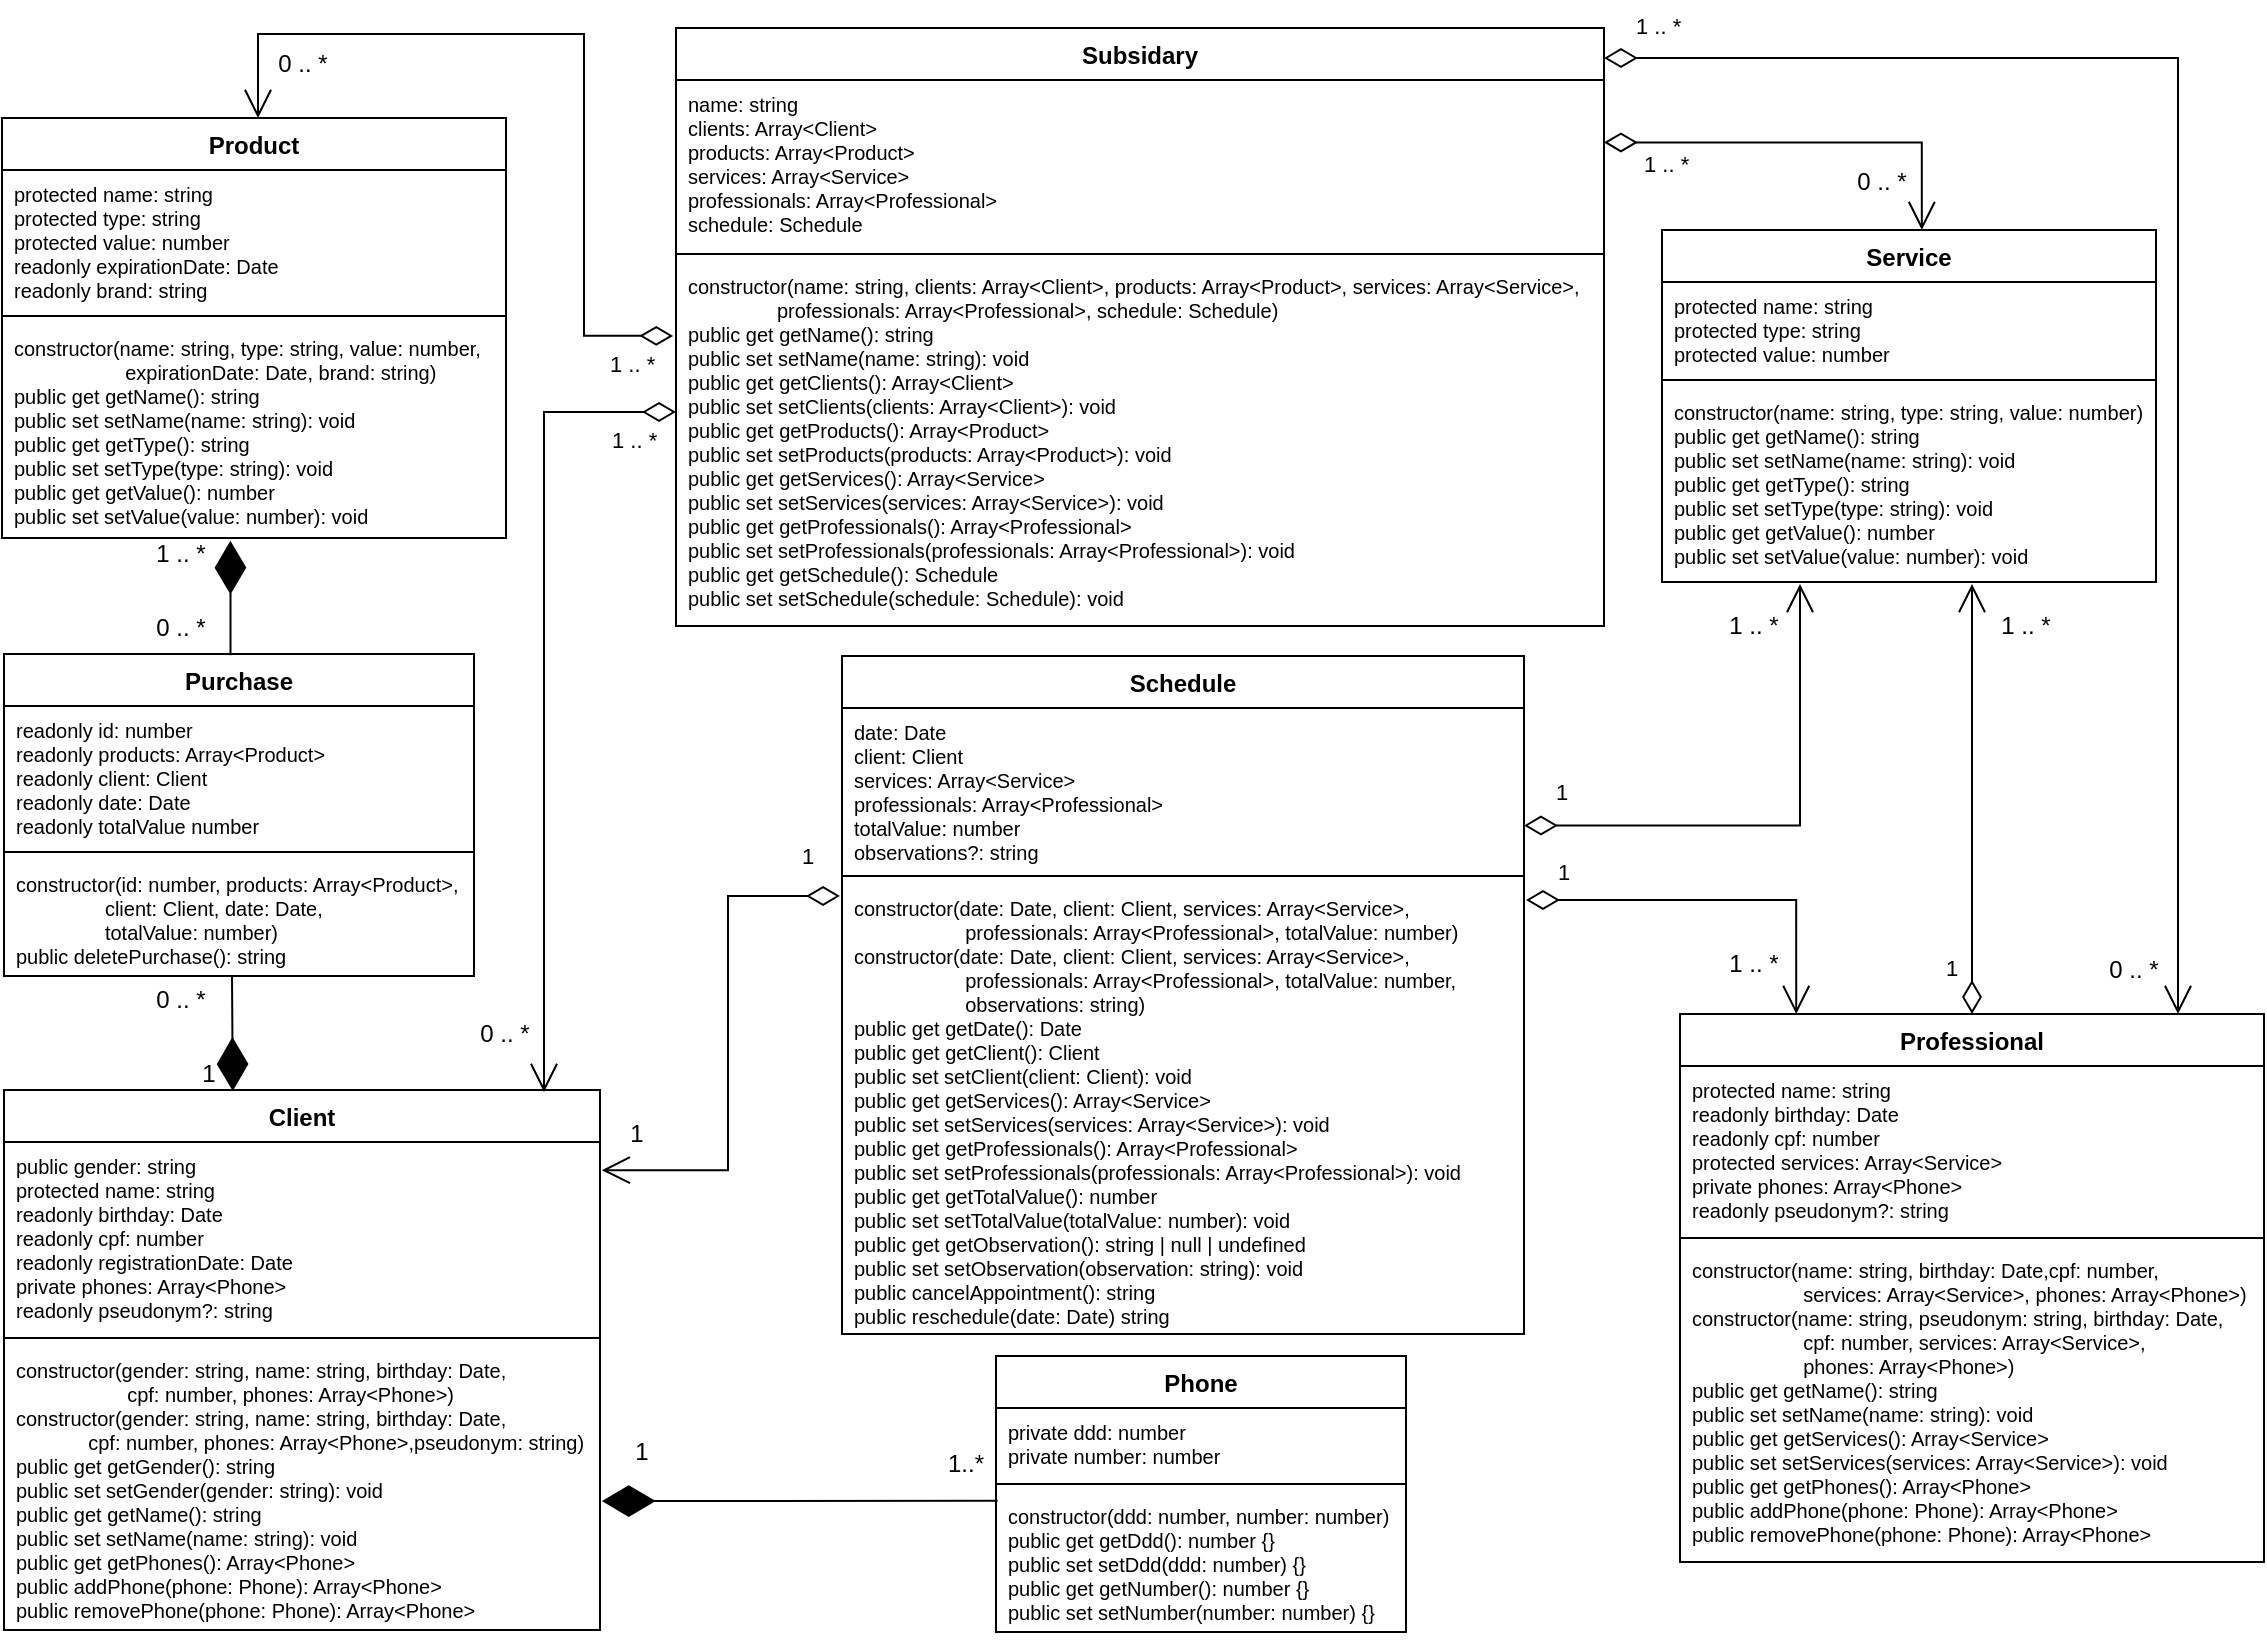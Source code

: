 <mxfile version="15.6.2" type="device"><diagram id="pfqFY5fHfjszVupZMJbI" name="Page-1"><mxGraphModel dx="1703" dy="805" grid="0" gridSize="10" guides="1" tooltips="1" connect="1" arrows="1" fold="1" page="1" pageScale="1" pageWidth="1169" pageHeight="827" math="0" shadow="0"><root><mxCell id="0"/><mxCell id="1" parent="0"/><mxCell id="DCEOUbxrcqqiR9hDjbc1-15" value="Client" style="swimlane;fontStyle=1;align=center;verticalAlign=top;childLayout=stackLayout;horizontal=1;startSize=26;horizontalStack=0;resizeParent=1;resizeParentMax=0;resizeLast=0;collapsible=1;marginBottom=0;" parent="1" vertex="1"><mxGeometry x="14" y="544" width="298" height="270" as="geometry"/></mxCell><mxCell id="DCEOUbxrcqqiR9hDjbc1-16" value="public gender: string&#10;protected name: string&#10;readonly birthday: Date&#10;readonly cpf: number&#10;readonly registrationDate: Date&#10;private phones: Array&lt;Phone&gt;&#10;readonly pseudonym?: string" style="text;strokeColor=none;fillColor=none;align=left;verticalAlign=top;spacingLeft=4;spacingRight=4;overflow=hidden;rotatable=0;points=[[0,0.5],[1,0.5]];portConstraint=eastwest;fontSize=10;" parent="DCEOUbxrcqqiR9hDjbc1-15" vertex="1"><mxGeometry y="26" width="298" height="94" as="geometry"/></mxCell><mxCell id="DCEOUbxrcqqiR9hDjbc1-17" value="" style="line;strokeWidth=1;fillColor=none;align=left;verticalAlign=middle;spacingTop=-1;spacingLeft=3;spacingRight=3;rotatable=0;labelPosition=right;points=[];portConstraint=eastwest;" parent="DCEOUbxrcqqiR9hDjbc1-15" vertex="1"><mxGeometry y="120" width="298" height="8" as="geometry"/></mxCell><mxCell id="DCEOUbxrcqqiR9hDjbc1-18" value="constructor(gender: string, name: string, birthday: Date,&#10;                    cpf: number, phones: Array&lt;Phone&gt;)&#10;constructor(gender: string, name: string, birthday: Date,&#10;             cpf: number, phones: Array&lt;Phone&gt;,pseudonym: string)&#10;public get getGender(): string&#10;public set setGender(gender: string): void&#10;public get getName(): string &#10;public set setName(name: string): void&#10;public get getPhones(): Array&lt;Phone&gt;&#10;public addPhone(phone: Phone): Array&lt;Phone&gt;&#10;public removePhone(phone: Phone): Array&lt;Phone&gt;" style="text;strokeColor=none;fillColor=none;align=left;verticalAlign=top;spacingLeft=4;spacingRight=4;overflow=hidden;rotatable=0;points=[[0,0.5],[1,0.5]];portConstraint=eastwest;fontSize=10;" parent="DCEOUbxrcqqiR9hDjbc1-15" vertex="1"><mxGeometry y="128" width="298" height="142" as="geometry"/></mxCell><mxCell id="DCEOUbxrcqqiR9hDjbc1-20" value="Phone" style="swimlane;fontStyle=1;align=center;verticalAlign=top;childLayout=stackLayout;horizontal=1;startSize=26;horizontalStack=0;resizeParent=1;resizeParentMax=0;resizeLast=0;collapsible=1;marginBottom=0;" parent="1" vertex="1"><mxGeometry x="510" y="677" width="205" height="138" as="geometry"/></mxCell><mxCell id="DCEOUbxrcqqiR9hDjbc1-21" value="private ddd: number&#10;private number: number" style="text;strokeColor=none;fillColor=none;align=left;verticalAlign=top;spacingLeft=4;spacingRight=4;overflow=hidden;rotatable=0;points=[[0,0.5],[1,0.5]];portConstraint=eastwest;fontSize=10;" parent="DCEOUbxrcqqiR9hDjbc1-20" vertex="1"><mxGeometry y="26" width="205" height="34" as="geometry"/></mxCell><mxCell id="DCEOUbxrcqqiR9hDjbc1-22" value="" style="line;strokeWidth=1;fillColor=none;align=left;verticalAlign=middle;spacingTop=-1;spacingLeft=3;spacingRight=3;rotatable=0;labelPosition=right;points=[];portConstraint=eastwest;" parent="DCEOUbxrcqqiR9hDjbc1-20" vertex="1"><mxGeometry y="60" width="205" height="8" as="geometry"/></mxCell><mxCell id="DCEOUbxrcqqiR9hDjbc1-23" value="constructor(ddd: number, number: number)&#10;public get getDdd(): number {}&#10;public set setDdd(ddd: number) {}&#10;public get getNumber(): number {}&#10;public set setNumber(number: number) {}" style="text;strokeColor=none;fillColor=none;align=left;verticalAlign=top;spacingLeft=4;spacingRight=4;overflow=hidden;rotatable=0;points=[[0,0.5],[1,0.5]];portConstraint=eastwest;fontSize=10;" parent="DCEOUbxrcqqiR9hDjbc1-20" vertex="1"><mxGeometry y="68" width="205" height="70" as="geometry"/></mxCell><mxCell id="DCEOUbxrcqqiR9hDjbc1-29" value="" style="endArrow=diamondThin;endFill=1;endSize=24;html=1;exitX=0.004;exitY=0.063;exitDx=0;exitDy=0;exitPerimeter=0;entryX=1.003;entryY=0.546;entryDx=0;entryDy=0;entryPerimeter=0;" parent="1" target="DCEOUbxrcqqiR9hDjbc1-18" edge="1" source="DCEOUbxrcqqiR9hDjbc1-23"><mxGeometry width="160" relative="1" as="geometry"><mxPoint x="529.0" y="733.443" as="sourcePoint"/><mxPoint x="374" y="730.925" as="targetPoint"/></mxGeometry></mxCell><mxCell id="pPMJ0jlbDsk_g_ZoYtKR-1" value="Product" style="swimlane;fontStyle=1;align=center;verticalAlign=top;childLayout=stackLayout;horizontal=1;startSize=26;horizontalStack=0;resizeParent=1;resizeParentMax=0;resizeLast=0;collapsible=1;marginBottom=0;" parent="1" vertex="1"><mxGeometry x="13" y="58" width="252" height="210" as="geometry"/></mxCell><mxCell id="pPMJ0jlbDsk_g_ZoYtKR-2" value="protected name: string&#10;protected type: string&#10;protected value: number&#10;readonly expirationDate: Date&#10;readonly brand: string" style="text;strokeColor=none;fillColor=none;align=left;verticalAlign=top;spacingLeft=4;spacingRight=4;overflow=hidden;rotatable=0;points=[[0,0.5],[1,0.5]];portConstraint=eastwest;fontSize=10;" parent="pPMJ0jlbDsk_g_ZoYtKR-1" vertex="1"><mxGeometry y="26" width="252" height="69" as="geometry"/></mxCell><mxCell id="pPMJ0jlbDsk_g_ZoYtKR-3" value="" style="line;strokeWidth=1;fillColor=none;align=left;verticalAlign=middle;spacingTop=-1;spacingLeft=3;spacingRight=3;rotatable=0;labelPosition=right;points=[];portConstraint=eastwest;" parent="pPMJ0jlbDsk_g_ZoYtKR-1" vertex="1"><mxGeometry y="95" width="252" height="8" as="geometry"/></mxCell><mxCell id="pPMJ0jlbDsk_g_ZoYtKR-4" value="constructor(name: string, type: string, value: number, &#10;                    expirationDate: Date, brand: string)&#10;public get getName(): string&#10;public set setName(name: string): void&#10;public get getType(): string &#10;public set setType(type: string): void&#10;public get getValue(): number&#10;public set setValue(value: number): void" style="text;strokeColor=none;fillColor=none;align=left;verticalAlign=top;spacingLeft=4;spacingRight=4;overflow=hidden;rotatable=0;points=[[0,0.5],[1,0.5]];portConstraint=eastwest;fontSize=10;" parent="pPMJ0jlbDsk_g_ZoYtKR-1" vertex="1"><mxGeometry y="103" width="252" height="107" as="geometry"/></mxCell><mxCell id="pPMJ0jlbDsk_g_ZoYtKR-5" value="Service" style="swimlane;fontStyle=1;align=center;verticalAlign=top;childLayout=stackLayout;horizontal=1;startSize=26;horizontalStack=0;resizeParent=1;resizeParentMax=0;resizeLast=0;collapsible=1;marginBottom=0;" parent="1" vertex="1"><mxGeometry x="843" y="114" width="247" height="176" as="geometry"/></mxCell><mxCell id="pPMJ0jlbDsk_g_ZoYtKR-6" value="protected name: string&#10;protected type: string&#10;protected value: number&#10;" style="text;strokeColor=none;fillColor=none;align=left;verticalAlign=top;spacingLeft=4;spacingRight=4;overflow=hidden;rotatable=0;points=[[0,0.5],[1,0.5]];portConstraint=eastwest;fontSize=10;" parent="pPMJ0jlbDsk_g_ZoYtKR-5" vertex="1"><mxGeometry y="26" width="247" height="45" as="geometry"/></mxCell><mxCell id="pPMJ0jlbDsk_g_ZoYtKR-7" value="" style="line;strokeWidth=1;fillColor=none;align=left;verticalAlign=middle;spacingTop=-1;spacingLeft=3;spacingRight=3;rotatable=0;labelPosition=right;points=[];portConstraint=eastwest;" parent="pPMJ0jlbDsk_g_ZoYtKR-5" vertex="1"><mxGeometry y="71" width="247" height="8" as="geometry"/></mxCell><mxCell id="pPMJ0jlbDsk_g_ZoYtKR-8" value="constructor(name: string, type: string, value: number)&#10;public get getName(): string&#10;public set setName(name: string): void&#10;public get getType(): string&#10;public set setType(type: string): void&#10;public get getValue(): number&#10;public set setValue(value: number): void" style="text;strokeColor=none;fillColor=none;align=left;verticalAlign=top;spacingLeft=4;spacingRight=4;overflow=hidden;rotatable=0;points=[[0,0.5],[1,0.5]];portConstraint=eastwest;fontSize=10;" parent="pPMJ0jlbDsk_g_ZoYtKR-5" vertex="1"><mxGeometry y="79" width="247" height="97" as="geometry"/></mxCell><mxCell id="KaqVzat7koy_mMP3VS6b-1" value="Professional" style="swimlane;fontStyle=1;align=center;verticalAlign=top;childLayout=stackLayout;horizontal=1;startSize=26;horizontalStack=0;resizeParent=1;resizeParentMax=0;resizeLast=0;collapsible=1;marginBottom=0;" parent="1" vertex="1"><mxGeometry x="852" y="506" width="292" height="274" as="geometry"/></mxCell><mxCell id="KaqVzat7koy_mMP3VS6b-2" value="protected name: string&#10;readonly birthday: Date&#10;readonly cpf: number&#10;protected services: Array&lt;Service&gt;&#10;private phones: Array&lt;Phone&gt;&#10;readonly pseudonym?: string" style="text;strokeColor=none;fillColor=none;align=left;verticalAlign=top;spacingLeft=4;spacingRight=4;overflow=hidden;rotatable=0;points=[[0,0.5],[1,0.5]];portConstraint=eastwest;fontSize=10;" parent="KaqVzat7koy_mMP3VS6b-1" vertex="1"><mxGeometry y="26" width="292" height="82" as="geometry"/></mxCell><mxCell id="KaqVzat7koy_mMP3VS6b-3" value="" style="line;strokeWidth=1;fillColor=none;align=left;verticalAlign=middle;spacingTop=-1;spacingLeft=3;spacingRight=3;rotatable=0;labelPosition=right;points=[];portConstraint=eastwest;" parent="KaqVzat7koy_mMP3VS6b-1" vertex="1"><mxGeometry y="108" width="292" height="8" as="geometry"/></mxCell><mxCell id="KaqVzat7koy_mMP3VS6b-4" value="constructor(name: string, birthday: Date,cpf: number,&#10;                    services: Array&lt;Service&gt;, phones: Array&lt;Phone&gt;)&#10;constructor(name: string, pseudonym: string, birthday: Date,&#10;                    cpf: number, services: Array&lt;Service&gt;, &#10;                    phones: Array&lt;Phone&gt;)&#10;public get getName(): string&#10;public set setName(name: string): void&#10;public get getServices(): Array&lt;Service&gt;&#10;public set setServices(services: Array&lt;Service&gt;): void&#10;public get getPhones(): Array&lt;Phone&gt;&#10;public addPhone(phone: Phone): Array&lt;Phone&gt;&#10;public removePhone(phone: Phone): Array&lt;Phone&gt;" style="text;strokeColor=none;fillColor=none;align=left;verticalAlign=top;spacingLeft=4;spacingRight=4;overflow=hidden;rotatable=0;points=[[0,0.5],[1,0.5]];portConstraint=eastwest;fontSize=10;" parent="KaqVzat7koy_mMP3VS6b-1" vertex="1"><mxGeometry y="116" width="292" height="158" as="geometry"/></mxCell><mxCell id="KaqVzat7koy_mMP3VS6b-5" value="Schedule" style="swimlane;fontStyle=1;align=center;verticalAlign=top;childLayout=stackLayout;horizontal=1;startSize=26;horizontalStack=0;resizeParent=1;resizeParentMax=0;resizeLast=0;collapsible=1;marginBottom=0;" parent="1" vertex="1"><mxGeometry x="433" y="327" width="341" height="339" as="geometry"/></mxCell><mxCell id="KaqVzat7koy_mMP3VS6b-6" value="date: Date&#10;client: Client&#10;services: Array&lt;Service&gt;&#10;professionals: Array&lt;Professional&gt;&#10;totalValue: number&#10;observations?: string" style="text;strokeColor=none;fillColor=none;align=left;verticalAlign=top;spacingLeft=4;spacingRight=4;overflow=hidden;rotatable=0;points=[[0,0.5],[1,0.5]];portConstraint=eastwest;fontSize=10;" parent="KaqVzat7koy_mMP3VS6b-5" vertex="1"><mxGeometry y="26" width="341" height="80" as="geometry"/></mxCell><mxCell id="KaqVzat7koy_mMP3VS6b-7" value="" style="line;strokeWidth=1;fillColor=none;align=left;verticalAlign=middle;spacingTop=-1;spacingLeft=3;spacingRight=3;rotatable=0;labelPosition=right;points=[];portConstraint=eastwest;" parent="KaqVzat7koy_mMP3VS6b-5" vertex="1"><mxGeometry y="106" width="341" height="8" as="geometry"/></mxCell><mxCell id="KaqVzat7koy_mMP3VS6b-8" value="constructor(date: Date, client: Client, services: Array&lt;Service&gt;,&#10;                    professionals: Array&lt;Professional&gt;, totalValue: number)&#10;constructor(date: Date, client: Client, services: Array&lt;Service&gt;,&#10;                    professionals: Array&lt;Professional&gt;, totalValue: number,&#10;                    observations: string)&#10;public get getDate(): Date&#10;public get getClient(): Client&#10;public set setClient(client: Client): void&#10;public get getServices(): Array&lt;Service&gt;&#10;public set setServices(services: Array&lt;Service&gt;): void&#10;public get getProfessionals(): Array&lt;Professional&gt;&#10;public set setProfessionals(professionals: Array&lt;Professional&gt;): void&#10;public get getTotalValue(): number&#10;public set setTotalValue(totalValue: number): void&#10;public get getObservation(): string | null | undefined&#10;public set setObservation(observation: string): void&#10;public cancelAppointment(): string&#10;public reschedule(date: Date) string&#10;" style="text;strokeColor=none;fillColor=none;align=left;verticalAlign=top;spacingLeft=4;spacingRight=4;overflow=hidden;rotatable=0;points=[[0,0.5],[1,0.5]];portConstraint=eastwest;fontSize=10;" parent="KaqVzat7koy_mMP3VS6b-5" vertex="1"><mxGeometry y="114" width="341" height="225" as="geometry"/></mxCell><mxCell id="fmBWl2r2HSNdvhNMbQ-U-1" value="1" style="text;html=1;strokeColor=none;fillColor=none;align=center;verticalAlign=middle;whiteSpace=wrap;rounded=0;" parent="1" vertex="1"><mxGeometry x="323" y="710" width="20" height="30" as="geometry"/></mxCell><mxCell id="fmBWl2r2HSNdvhNMbQ-U-2" value="1..*" style="text;html=1;strokeColor=none;fillColor=none;align=center;verticalAlign=middle;whiteSpace=wrap;rounded=0;" parent="1" vertex="1"><mxGeometry x="485" y="716" width="20" height="30" as="geometry"/></mxCell><mxCell id="fmBWl2r2HSNdvhNMbQ-U-13" value="1" style="endArrow=open;html=1;endSize=12;startArrow=diamondThin;startSize=14;startFill=0;edgeStyle=orthogonalEdgeStyle;align=left;verticalAlign=bottom;rounded=0;exitX=1;exitY=0.25;exitDx=0;exitDy=0;" parent="1" source="KaqVzat7koy_mMP3VS6b-5" edge="1"><mxGeometry x="-0.897" y="8" relative="1" as="geometry"><mxPoint x="810" y="359" as="sourcePoint"/><mxPoint x="912" y="291" as="targetPoint"/><Array as="points"><mxPoint x="912" y="412"/></Array><mxPoint as="offset"/></mxGeometry></mxCell><mxCell id="fmBWl2r2HSNdvhNMbQ-U-15" value="1 .. *" style="text;html=1;strokeColor=none;fillColor=none;align=center;verticalAlign=middle;whiteSpace=wrap;rounded=0;" parent="1" vertex="1"><mxGeometry x="859" y="297" width="60" height="30" as="geometry"/></mxCell><mxCell id="fmBWl2r2HSNdvhNMbQ-U-17" value="1" style="endArrow=open;html=1;endSize=12;startArrow=diamondThin;startSize=14;startFill=0;edgeStyle=orthogonalEdgeStyle;align=left;verticalAlign=bottom;rounded=0;entryX=0.199;entryY=0;entryDx=0;entryDy=0;entryPerimeter=0;" parent="1" edge="1" target="KaqVzat7koy_mMP3VS6b-1"><mxGeometry x="-0.859" y="5" relative="1" as="geometry"><mxPoint x="775" y="449" as="sourcePoint"/><mxPoint x="968" y="506" as="targetPoint"/><Array as="points"><mxPoint x="910" y="449"/></Array><mxPoint as="offset"/></mxGeometry></mxCell><mxCell id="fmBWl2r2HSNdvhNMbQ-U-18" value="1 .. *" style="text;html=1;strokeColor=none;fillColor=none;align=center;verticalAlign=middle;whiteSpace=wrap;rounded=0;" parent="1" vertex="1"><mxGeometry x="859" y="466" width="60" height="30" as="geometry"/></mxCell><mxCell id="fmBWl2r2HSNdvhNMbQ-U-19" value="1" style="endArrow=open;html=1;endSize=12;startArrow=diamondThin;startSize=14;startFill=0;edgeStyle=orthogonalEdgeStyle;align=left;verticalAlign=bottom;rounded=0;exitX=0.5;exitY=0;exitDx=0;exitDy=0;" parent="1" edge="1" source="KaqVzat7koy_mMP3VS6b-1"><mxGeometry x="-0.869" y="15" relative="1" as="geometry"><mxPoint x="1057" y="506" as="sourcePoint"/><mxPoint x="998" y="291" as="targetPoint"/><Array as="points"><mxPoint x="998" y="324"/><mxPoint x="998" y="324"/></Array><mxPoint as="offset"/></mxGeometry></mxCell><mxCell id="fmBWl2r2HSNdvhNMbQ-U-20" value="1 .. *" style="text;html=1;strokeColor=none;fillColor=none;align=center;verticalAlign=middle;whiteSpace=wrap;rounded=0;" parent="1" vertex="1"><mxGeometry x="995" y="297" width="60" height="30" as="geometry"/></mxCell><mxCell id="fmBWl2r2HSNdvhNMbQ-U-21" value="1" style="endArrow=open;html=1;endSize=12;startArrow=diamondThin;startSize=14;startFill=0;edgeStyle=orthogonalEdgeStyle;align=left;verticalAlign=bottom;rounded=0;entryX=1.003;entryY=0.98;entryDx=0;entryDy=0;entryPerimeter=0;" parent="1" edge="1"><mxGeometry x="-0.836" y="-11" relative="1" as="geometry"><mxPoint x="432" y="447" as="sourcePoint"/><mxPoint x="312.894" y="584.12" as="targetPoint"/><Array as="points"><mxPoint x="376" y="447"/><mxPoint x="376" y="584"/></Array><mxPoint as="offset"/></mxGeometry></mxCell><mxCell id="fmBWl2r2HSNdvhNMbQ-U-22" value="1" style="text;html=1;strokeColor=none;fillColor=none;align=center;verticalAlign=middle;whiteSpace=wrap;rounded=0;" parent="1" vertex="1"><mxGeometry x="323" y="551" width="15" height="30" as="geometry"/></mxCell><mxCell id="p4ChLYlqiNNY6OEsJhEs-1" value="Subsidary" style="swimlane;fontStyle=1;align=center;verticalAlign=top;childLayout=stackLayout;horizontal=1;startSize=26;horizontalStack=0;resizeParent=1;resizeParentMax=0;resizeLast=0;collapsible=1;marginBottom=0;" parent="1" vertex="1"><mxGeometry x="350" y="13" width="464" height="299" as="geometry"/></mxCell><mxCell id="p4ChLYlqiNNY6OEsJhEs-2" value="name: string&#10;clients: Array&lt;Client&gt;&#10;products: Array&lt;Product&gt; &#10;services: Array&lt;Service&gt;&#10;professionals: Array&lt;Professional&gt;&#10;schedule: Schedule" style="text;strokeColor=none;fillColor=none;align=left;verticalAlign=top;spacingLeft=4;spacingRight=4;overflow=hidden;rotatable=0;points=[[0,0.5],[1,0.5]];portConstraint=eastwest;fontSize=10;" parent="p4ChLYlqiNNY6OEsJhEs-1" vertex="1"><mxGeometry y="26" width="464" height="83" as="geometry"/></mxCell><mxCell id="p4ChLYlqiNNY6OEsJhEs-3" value="" style="line;strokeWidth=1;fillColor=none;align=left;verticalAlign=middle;spacingTop=-1;spacingLeft=3;spacingRight=3;rotatable=0;labelPosition=right;points=[];portConstraint=eastwest;" parent="p4ChLYlqiNNY6OEsJhEs-1" vertex="1"><mxGeometry y="109" width="464" height="8" as="geometry"/></mxCell><mxCell id="p4ChLYlqiNNY6OEsJhEs-4" value="constructor(name: string, clients: Array&lt;Client&gt;, products: Array&lt;Product&gt;, services: Array&lt;Service&gt;,&#10;                professionals: Array&lt;Professional&gt;, schedule: Schedule)&#10;public get getName(): string&#10;public set setName(name: string): void&#10;public get getClients(): Array&lt;Client&gt;&#10;public set setClients(clients: Array&lt;Client&gt;): void&#10;public get getProducts(): Array&lt;Product&gt;&#10;public set setProducts(products: Array&lt;Product&gt;): void &#10;public get getServices(): Array&lt;Service&gt;&#10;public set setServices(services: Array&lt;Service&gt;): void&#10;public get getProfessionals(): Array&lt;Professional&gt;&#10;public set setProfessionals(professionals: Array&lt;Professional&gt;): void&#10;public get getSchedule(): Schedule&#10;public set setSchedule(schedule: Schedule): void" style="text;strokeColor=none;fillColor=none;align=left;verticalAlign=top;spacingLeft=4;spacingRight=4;overflow=hidden;rotatable=0;points=[[0,0.5],[1,0.5]];portConstraint=eastwest;fontSize=10;" parent="p4ChLYlqiNNY6OEsJhEs-1" vertex="1"><mxGeometry y="117" width="464" height="182" as="geometry"/></mxCell><mxCell id="WNc4JSPQzv7kpTR9R1Du-1" value="Purchase" style="swimlane;fontStyle=1;align=center;verticalAlign=top;childLayout=stackLayout;horizontal=1;startSize=26;horizontalStack=0;resizeParent=1;resizeParentMax=0;resizeLast=0;collapsible=1;marginBottom=0;" vertex="1" parent="1"><mxGeometry x="14" y="326" width="235" height="161" as="geometry"/></mxCell><mxCell id="WNc4JSPQzv7kpTR9R1Du-2" value="readonly id: number&#10;readonly products: Array&lt;Product&gt;&#10;readonly client: Client&#10;readonly date: Date&#10;readonly totalValue number" style="text;strokeColor=none;fillColor=none;align=left;verticalAlign=top;spacingLeft=4;spacingRight=4;overflow=hidden;rotatable=0;points=[[0,0.5],[1,0.5]];portConstraint=eastwest;fontSize=10;" vertex="1" parent="WNc4JSPQzv7kpTR9R1Du-1"><mxGeometry y="26" width="235" height="69" as="geometry"/></mxCell><mxCell id="WNc4JSPQzv7kpTR9R1Du-3" value="" style="line;strokeWidth=1;fillColor=none;align=left;verticalAlign=middle;spacingTop=-1;spacingLeft=3;spacingRight=3;rotatable=0;labelPosition=right;points=[];portConstraint=eastwest;" vertex="1" parent="WNc4JSPQzv7kpTR9R1Du-1"><mxGeometry y="95" width="235" height="8" as="geometry"/></mxCell><mxCell id="WNc4JSPQzv7kpTR9R1Du-4" value="constructor(id: number, products: Array&lt;Product&gt;, &#10;                client: Client, date: Date, &#10;                totalValue: number)&#10;public deletePurchase(): string" style="text;strokeColor=none;fillColor=none;align=left;verticalAlign=top;spacingLeft=4;spacingRight=4;overflow=hidden;rotatable=0;points=[[0,0.5],[1,0.5]];portConstraint=eastwest;fontSize=10;" vertex="1" parent="WNc4JSPQzv7kpTR9R1Du-1"><mxGeometry y="103" width="235" height="58" as="geometry"/></mxCell><mxCell id="WNc4JSPQzv7kpTR9R1Du-5" value="1 .. *" style="endArrow=open;html=1;endSize=12;startArrow=diamondThin;startSize=14;startFill=0;edgeStyle=orthogonalEdgeStyle;align=left;verticalAlign=bottom;rounded=0;exitX=-0.003;exitY=0.203;exitDx=0;exitDy=0;exitPerimeter=0;" edge="1" parent="1" source="p4ChLYlqiNNY6OEsJhEs-4"><mxGeometry x="-0.833" y="23" relative="1" as="geometry"><mxPoint x="331" y="169" as="sourcePoint"/><mxPoint x="141" y="58" as="targetPoint"/><Array as="points"><mxPoint x="304" y="167"/><mxPoint x="304" y="16"/><mxPoint x="141" y="16"/></Array><mxPoint as="offset"/></mxGeometry></mxCell><mxCell id="WNc4JSPQzv7kpTR9R1Du-6" value="0 .. *" style="text;html=1;strokeColor=none;fillColor=none;align=center;verticalAlign=middle;whiteSpace=wrap;rounded=0;" vertex="1" parent="1"><mxGeometry x="148.5" y="16" width="29" height="30" as="geometry"/></mxCell><mxCell id="WNc4JSPQzv7kpTR9R1Du-9" value="1 .. *" style="endArrow=open;html=1;endSize=12;startArrow=diamondThin;startSize=14;startFill=0;edgeStyle=orthogonalEdgeStyle;align=left;verticalAlign=bottom;rounded=0;entryX=0.526;entryY=0;entryDx=0;entryDy=0;entryPerimeter=0;exitX=1;exitY=0.376;exitDx=0;exitDy=0;exitPerimeter=0;" edge="1" parent="1" source="p4ChLYlqiNNY6OEsJhEs-2" target="pPMJ0jlbDsk_g_ZoYtKR-5"><mxGeometry x="-0.822" y="-20" relative="1" as="geometry"><mxPoint x="816" y="70" as="sourcePoint"/><mxPoint x="814" y="70" as="targetPoint"/><Array as="points"><mxPoint x="973" y="70"/></Array><mxPoint as="offset"/></mxGeometry></mxCell><mxCell id="WNc4JSPQzv7kpTR9R1Du-10" value="0 .. *" style="text;html=1;strokeColor=none;fillColor=none;align=center;verticalAlign=middle;whiteSpace=wrap;rounded=0;" vertex="1" parent="1"><mxGeometry x="923" y="75" width="60" height="30" as="geometry"/></mxCell><mxCell id="WNc4JSPQzv7kpTR9R1Du-11" value="1 .. *" style="endArrow=open;html=1;endSize=12;startArrow=diamondThin;startSize=14;startFill=0;edgeStyle=orthogonalEdgeStyle;align=left;verticalAlign=bottom;rounded=0;" edge="1" parent="1"><mxGeometry x="-0.963" y="7" relative="1" as="geometry"><mxPoint x="814" y="28" as="sourcePoint"/><mxPoint x="1101" y="506" as="targetPoint"/><Array as="points"><mxPoint x="1101" y="506"/><mxPoint x="1101" y="28"/></Array><mxPoint as="offset"/></mxGeometry></mxCell><mxCell id="WNc4JSPQzv7kpTR9R1Du-12" value="0 .. *" style="text;html=1;strokeColor=none;fillColor=none;align=center;verticalAlign=middle;whiteSpace=wrap;rounded=0;" vertex="1" parent="1"><mxGeometry x="1049" y="469" width="60" height="30" as="geometry"/></mxCell><mxCell id="WNc4JSPQzv7kpTR9R1Du-15" value="1 .. *" style="endArrow=open;html=1;endSize=12;startArrow=diamondThin;startSize=14;startFill=0;edgeStyle=orthogonalEdgeStyle;align=left;verticalAlign=bottom;rounded=0;" edge="1" parent="1"><mxGeometry x="-0.833" y="23" relative="1" as="geometry"><mxPoint x="350" y="205" as="sourcePoint"/><mxPoint x="284" y="545" as="targetPoint"/><Array as="points"><mxPoint x="284" y="205"/><mxPoint x="284" y="545"/></Array><mxPoint as="offset"/></mxGeometry></mxCell><mxCell id="WNc4JSPQzv7kpTR9R1Du-16" value="0&amp;nbsp;.. *" style="text;html=1;strokeColor=none;fillColor=none;align=center;verticalAlign=middle;whiteSpace=wrap;rounded=0;" vertex="1" parent="1"><mxGeometry x="250" y="501" width="29" height="30" as="geometry"/></mxCell><mxCell id="WNc4JSPQzv7kpTR9R1Du-18" value="" style="endArrow=diamondThin;endFill=1;endSize=24;html=1;exitX=0.482;exitY=0.004;exitDx=0;exitDy=0;exitPerimeter=0;entryX=0.486;entryY=1.023;entryDx=0;entryDy=0;entryPerimeter=0;" edge="1" parent="1" source="WNc4JSPQzv7kpTR9R1Du-1"><mxGeometry width="160" relative="1" as="geometry"><mxPoint x="127.73" y="323.92" as="sourcePoint"/><mxPoint x="127.21" y="269.334" as="targetPoint"/></mxGeometry></mxCell><mxCell id="WNc4JSPQzv7kpTR9R1Du-20" value="0 .. *" style="text;html=1;strokeColor=none;fillColor=none;align=center;verticalAlign=middle;whiteSpace=wrap;rounded=0;" vertex="1" parent="1"><mxGeometry x="89" y="484" width="27" height="30" as="geometry"/></mxCell><mxCell id="WNc4JSPQzv7kpTR9R1Du-21" value="1" style="text;html=1;strokeColor=none;fillColor=none;align=center;verticalAlign=middle;whiteSpace=wrap;rounded=0;" vertex="1" parent="1"><mxGeometry x="103" y="521" width="27" height="30" as="geometry"/></mxCell><mxCell id="WNc4JSPQzv7kpTR9R1Du-22" value="" style="endArrow=diamondThin;endFill=1;endSize=24;html=1;entryX=0.474;entryY=-0.003;entryDx=0;entryDy=0;entryPerimeter=0;" edge="1" parent="1"><mxGeometry width="160" relative="1" as="geometry"><mxPoint x="128" y="487" as="sourcePoint"/><mxPoint x="128.39" y="544.517" as="targetPoint"/></mxGeometry></mxCell><mxCell id="WNc4JSPQzv7kpTR9R1Du-23" value="0 .. *" style="text;html=1;strokeColor=none;fillColor=none;align=center;verticalAlign=middle;whiteSpace=wrap;rounded=0;" vertex="1" parent="1"><mxGeometry x="89" y="298" width="27" height="30" as="geometry"/></mxCell><mxCell id="WNc4JSPQzv7kpTR9R1Du-24" value="1 .. *" style="text;html=1;strokeColor=none;fillColor=none;align=center;verticalAlign=middle;whiteSpace=wrap;rounded=0;" vertex="1" parent="1"><mxGeometry x="89" y="261" width="27" height="30" as="geometry"/></mxCell></root></mxGraphModel></diagram></mxfile>